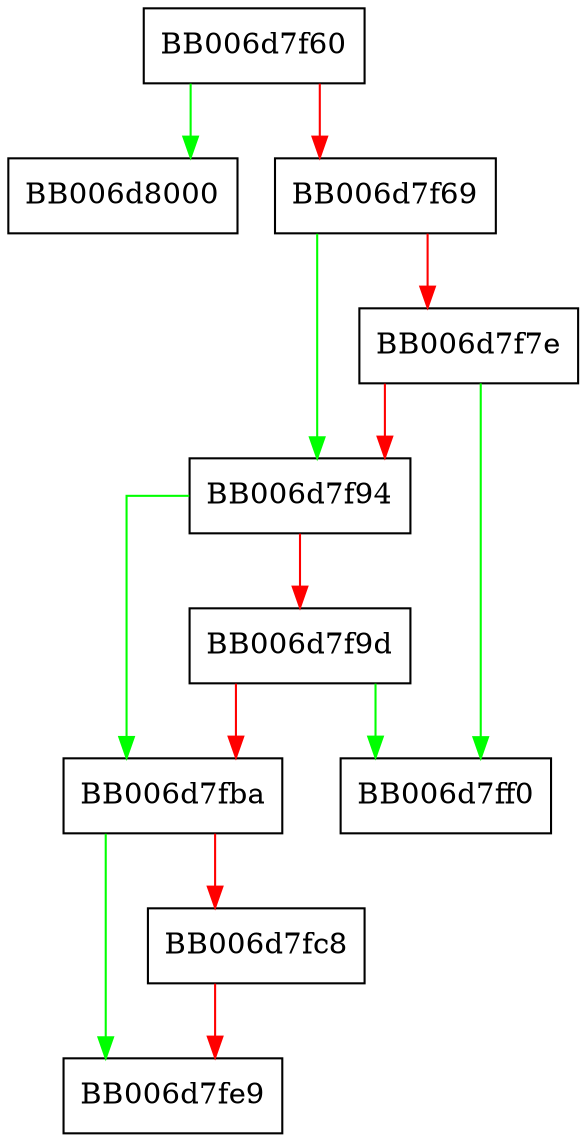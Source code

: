 digraph mac_get_params {
  node [shape="box"];
  graph [splines=ortho];
  BB006d7f60 -> BB006d8000 [color="green"];
  BB006d7f60 -> BB006d7f69 [color="red"];
  BB006d7f69 -> BB006d7f94 [color="green"];
  BB006d7f69 -> BB006d7f7e [color="red"];
  BB006d7f7e -> BB006d7ff0 [color="green"];
  BB006d7f7e -> BB006d7f94 [color="red"];
  BB006d7f94 -> BB006d7fba [color="green"];
  BB006d7f94 -> BB006d7f9d [color="red"];
  BB006d7f9d -> BB006d7ff0 [color="green"];
  BB006d7f9d -> BB006d7fba [color="red"];
  BB006d7fba -> BB006d7fe9 [color="green"];
  BB006d7fba -> BB006d7fc8 [color="red"];
  BB006d7fc8 -> BB006d7fe9 [color="red"];
}